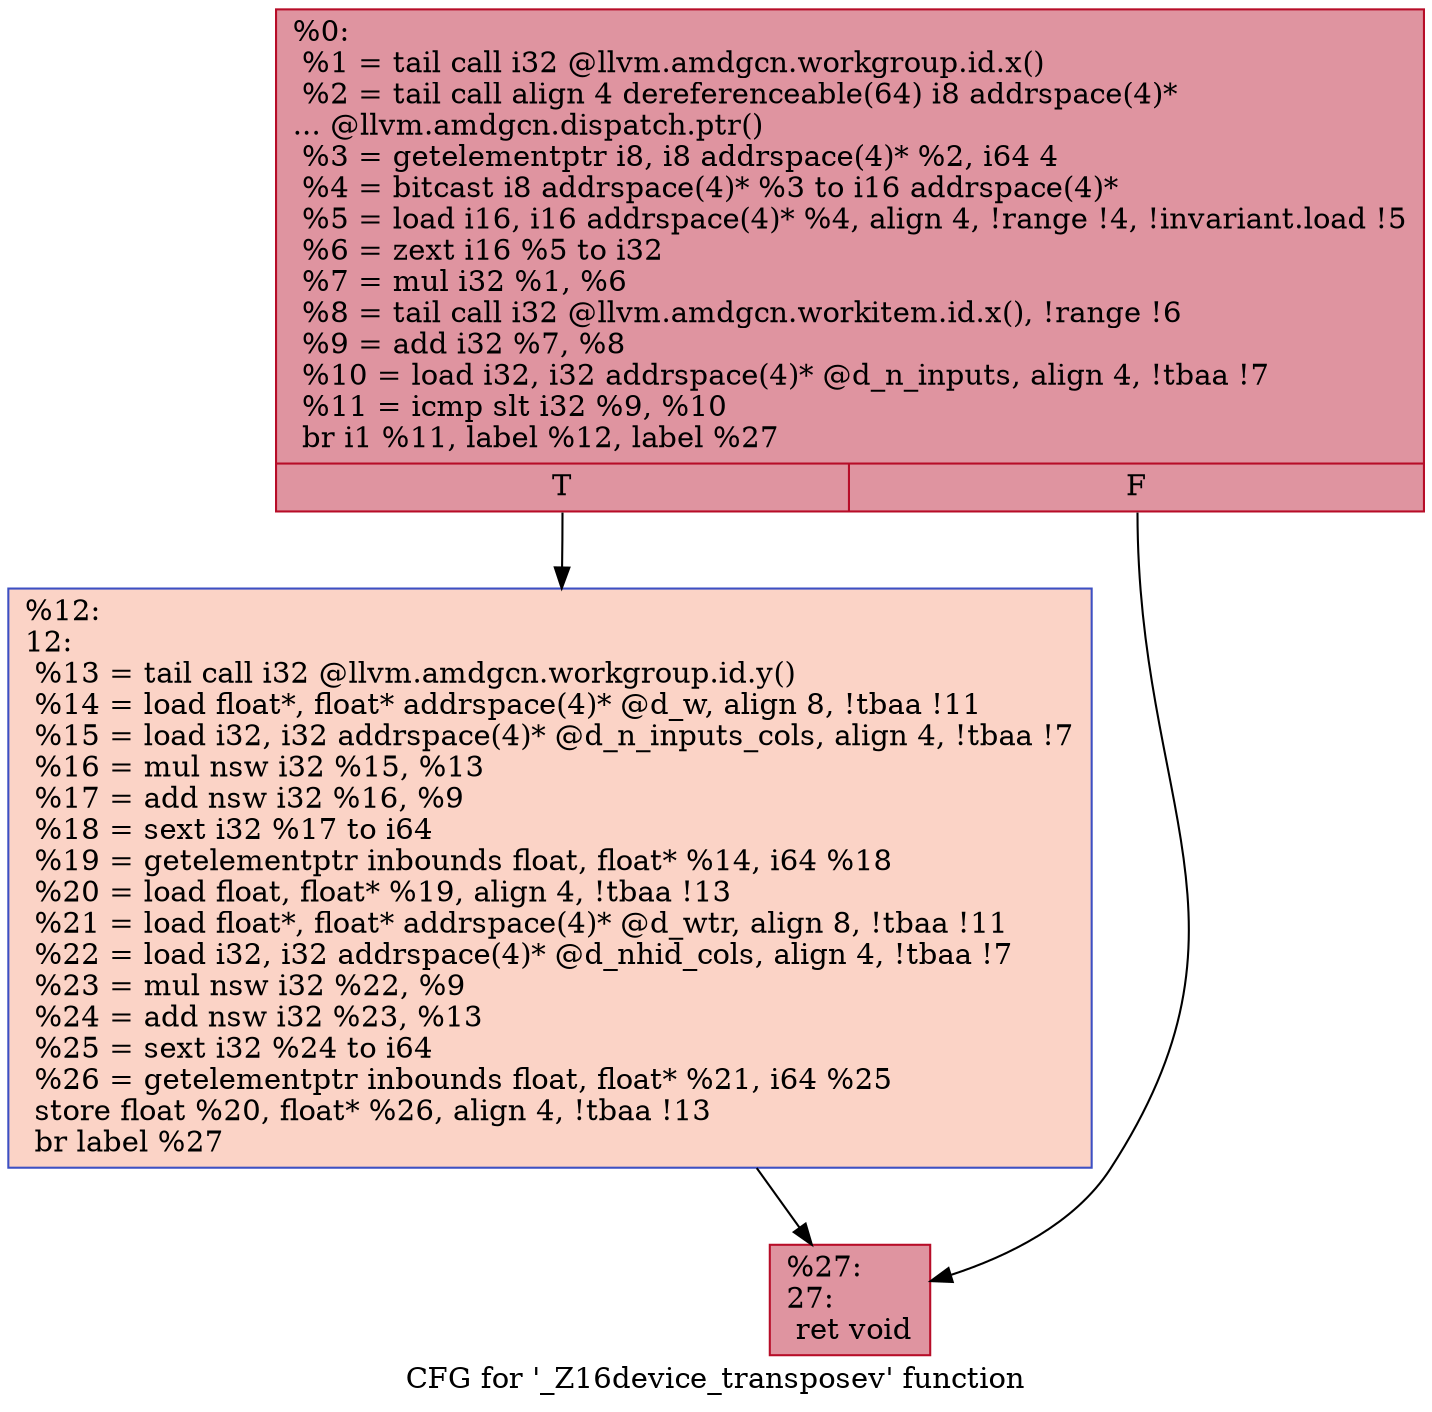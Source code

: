 digraph "CFG for '_Z16device_transposev' function" {
	label="CFG for '_Z16device_transposev' function";

	Node0x55deaa0 [shape=record,color="#b70d28ff", style=filled, fillcolor="#b70d2870",label="{%0:\l  %1 = tail call i32 @llvm.amdgcn.workgroup.id.x()\l  %2 = tail call align 4 dereferenceable(64) i8 addrspace(4)*\l... @llvm.amdgcn.dispatch.ptr()\l  %3 = getelementptr i8, i8 addrspace(4)* %2, i64 4\l  %4 = bitcast i8 addrspace(4)* %3 to i16 addrspace(4)*\l  %5 = load i16, i16 addrspace(4)* %4, align 4, !range !4, !invariant.load !5\l  %6 = zext i16 %5 to i32\l  %7 = mul i32 %1, %6\l  %8 = tail call i32 @llvm.amdgcn.workitem.id.x(), !range !6\l  %9 = add i32 %7, %8\l  %10 = load i32, i32 addrspace(4)* @d_n_inputs, align 4, !tbaa !7\l  %11 = icmp slt i32 %9, %10\l  br i1 %11, label %12, label %27\l|{<s0>T|<s1>F}}"];
	Node0x55deaa0:s0 -> Node0x55df020;
	Node0x55deaa0:s1 -> Node0x55e05d0;
	Node0x55df020 [shape=record,color="#3d50c3ff", style=filled, fillcolor="#f59c7d70",label="{%12:\l12:                                               \l  %13 = tail call i32 @llvm.amdgcn.workgroup.id.y()\l  %14 = load float*, float* addrspace(4)* @d_w, align 8, !tbaa !11\l  %15 = load i32, i32 addrspace(4)* @d_n_inputs_cols, align 4, !tbaa !7\l  %16 = mul nsw i32 %15, %13\l  %17 = add nsw i32 %16, %9\l  %18 = sext i32 %17 to i64\l  %19 = getelementptr inbounds float, float* %14, i64 %18\l  %20 = load float, float* %19, align 4, !tbaa !13\l  %21 = load float*, float* addrspace(4)* @d_wtr, align 8, !tbaa !11\l  %22 = load i32, i32 addrspace(4)* @d_nhid_cols, align 4, !tbaa !7\l  %23 = mul nsw i32 %22, %9\l  %24 = add nsw i32 %23, %13\l  %25 = sext i32 %24 to i64\l  %26 = getelementptr inbounds float, float* %21, i64 %25\l  store float %20, float* %26, align 4, !tbaa !13\l  br label %27\l}"];
	Node0x55df020 -> Node0x55e05d0;
	Node0x55e05d0 [shape=record,color="#b70d28ff", style=filled, fillcolor="#b70d2870",label="{%27:\l27:                                               \l  ret void\l}"];
}
